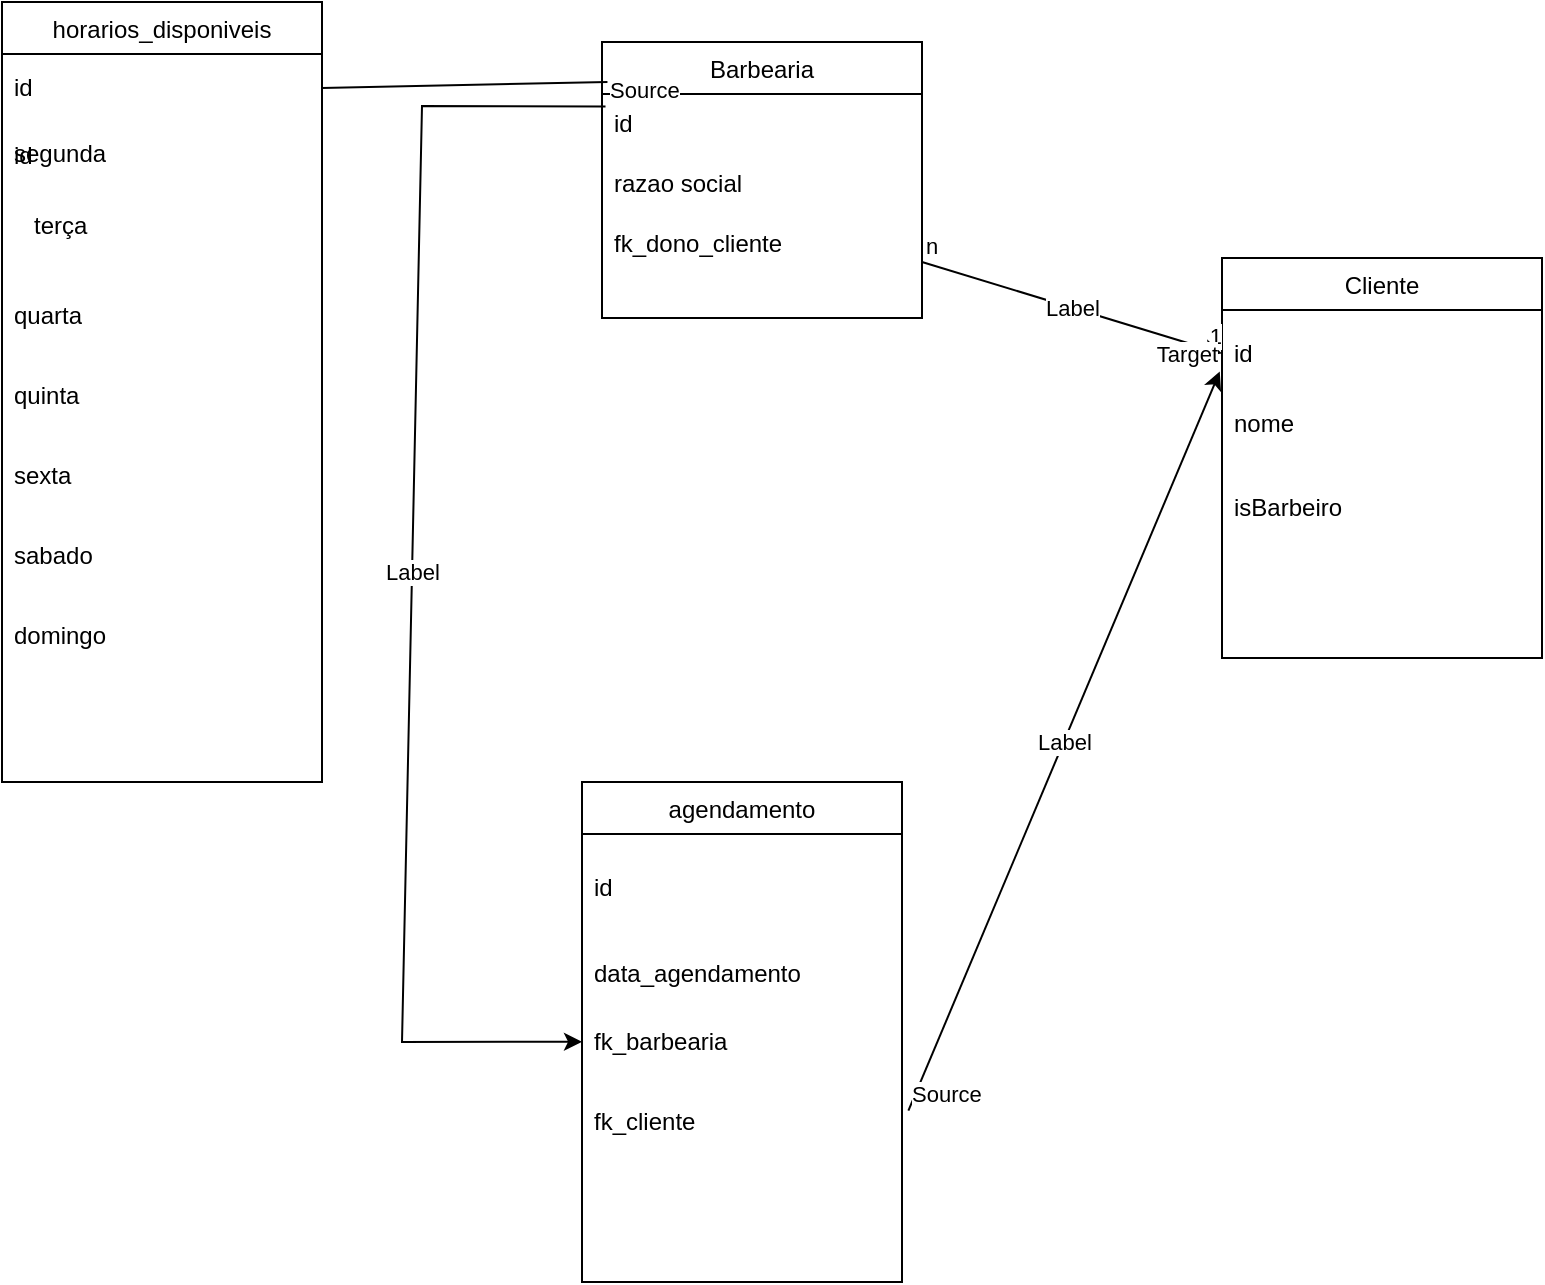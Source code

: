 <mxfile version="21.2.9" type="github">
  <diagram id="C5RBs43oDa-KdzZeNtuy" name="Page-1">
    <mxGraphModel dx="1927" dy="619" grid="1" gridSize="10" guides="1" tooltips="1" connect="1" arrows="1" fold="1" page="1" pageScale="1" pageWidth="827" pageHeight="1169" math="0" shadow="0">
      <root>
        <mxCell id="WIyWlLk6GJQsqaUBKTNV-0" />
        <mxCell id="WIyWlLk6GJQsqaUBKTNV-1" parent="WIyWlLk6GJQsqaUBKTNV-0" />
        <mxCell id="pPPM8X4tcIhOZ49RzZgZ-14" value="" style="group" vertex="1" connectable="0" parent="WIyWlLk6GJQsqaUBKTNV-1">
          <mxGeometry x="-150" y="228" width="160" height="200" as="geometry" />
        </mxCell>
        <mxCell id="pPPM8X4tcIhOZ49RzZgZ-5" value="Cliente" style="swimlane;fontStyle=0;align=center;verticalAlign=top;childLayout=stackLayout;horizontal=1;startSize=26;horizontalStack=0;resizeParent=1;resizeLast=0;collapsible=1;marginBottom=0;rounded=0;shadow=0;strokeWidth=1;" vertex="1" parent="pPPM8X4tcIhOZ49RzZgZ-14">
          <mxGeometry width="160" height="200" as="geometry">
            <mxRectangle x="130" y="380" width="160" height="26" as="alternateBounds" />
          </mxGeometry>
        </mxCell>
        <mxCell id="pPPM8X4tcIhOZ49RzZgZ-2" value="id" style="text;strokeColor=none;fillColor=none;align=left;verticalAlign=middle;spacingLeft=4;spacingRight=4;overflow=hidden;points=[[0,0.5],[1,0.5]];portConstraint=eastwest;rotatable=0;whiteSpace=wrap;html=1;" vertex="1" parent="pPPM8X4tcIhOZ49RzZgZ-5">
          <mxGeometry y="26" width="160" height="43.478" as="geometry" />
        </mxCell>
        <mxCell id="pPPM8X4tcIhOZ49RzZgZ-12" value="nome" style="text;strokeColor=none;fillColor=none;align=left;verticalAlign=middle;spacingLeft=4;spacingRight=4;overflow=hidden;points=[[0,0.5],[1,0.5]];portConstraint=eastwest;rotatable=0;whiteSpace=wrap;html=1;" vertex="1" parent="pPPM8X4tcIhOZ49RzZgZ-14">
          <mxGeometry y="69.75" width="160" height="27.25" as="geometry" />
        </mxCell>
        <mxCell id="pPPM8X4tcIhOZ49RzZgZ-13" value="isBarbeiro" style="text;strokeColor=none;fillColor=none;align=left;verticalAlign=middle;spacingLeft=4;spacingRight=4;overflow=hidden;points=[[0,0.5],[1,0.5]];portConstraint=eastwest;rotatable=0;whiteSpace=wrap;html=1;" vertex="1" parent="pPPM8X4tcIhOZ49RzZgZ-14">
          <mxGeometry y="115.72" width="160" height="19.28" as="geometry" />
        </mxCell>
        <mxCell id="pPPM8X4tcIhOZ49RzZgZ-75" value="" style="group" vertex="1" connectable="0" parent="WIyWlLk6GJQsqaUBKTNV-1">
          <mxGeometry x="-760" y="100" width="160" height="390" as="geometry" />
        </mxCell>
        <mxCell id="pPPM8X4tcIhOZ49RzZgZ-76" value="horarios_disponiveis&#xa;&#xa;" style="swimlane;fontStyle=0;align=center;verticalAlign=top;childLayout=stackLayout;horizontal=1;startSize=26;horizontalStack=0;resizeParent=1;resizeLast=0;collapsible=1;marginBottom=0;rounded=0;shadow=0;strokeWidth=1;" vertex="1" parent="pPPM8X4tcIhOZ49RzZgZ-75">
          <mxGeometry width="160" height="390" as="geometry">
            <mxRectangle x="130" y="380" width="160" height="26" as="alternateBounds" />
          </mxGeometry>
        </mxCell>
        <mxCell id="pPPM8X4tcIhOZ49RzZgZ-77" value="id" style="text;strokeColor=none;fillColor=none;align=left;verticalAlign=middle;spacingLeft=4;spacingRight=4;overflow=hidden;points=[[0,0.5],[1,0.5]];portConstraint=eastwest;rotatable=0;whiteSpace=wrap;html=1;" vertex="1" parent="pPPM8X4tcIhOZ49RzZgZ-76">
          <mxGeometry y="26" width="160" height="34" as="geometry" />
        </mxCell>
        <mxCell id="pPPM8X4tcIhOZ49RzZgZ-112" value="id" style="text;strokeColor=none;fillColor=none;align=left;verticalAlign=middle;spacingLeft=4;spacingRight=4;overflow=hidden;points=[[0,0.5],[1,0.5]];portConstraint=eastwest;rotatable=0;whiteSpace=wrap;html=1;" vertex="1" parent="pPPM8X4tcIhOZ49RzZgZ-76">
          <mxGeometry y="60" width="160" height="34" as="geometry" />
        </mxCell>
        <mxCell id="pPPM8X4tcIhOZ49RzZgZ-78" value="segunda" style="text;strokeColor=none;fillColor=none;align=left;verticalAlign=middle;spacingLeft=4;spacingRight=4;overflow=hidden;points=[[0,0.5],[1,0.5]];portConstraint=eastwest;rotatable=0;whiteSpace=wrap;html=1;" vertex="1" parent="pPPM8X4tcIhOZ49RzZgZ-75">
          <mxGeometry y="60.63" width="160" height="30.37" as="geometry" />
        </mxCell>
        <mxCell id="pPPM8X4tcIhOZ49RzZgZ-80" value="terça&lt;span style=&quot;white-space: pre;&quot;&gt;	&lt;/span&gt;" style="text;strokeColor=none;fillColor=none;align=left;verticalAlign=middle;spacingLeft=4;spacingRight=4;overflow=hidden;points=[[0,0.5],[1,0.5]];portConstraint=eastwest;rotatable=0;whiteSpace=wrap;html=1;" vertex="1" parent="WIyWlLk6GJQsqaUBKTNV-1">
          <mxGeometry x="-750" y="196.63" width="160" height="31.37" as="geometry" />
        </mxCell>
        <mxCell id="pPPM8X4tcIhOZ49RzZgZ-81" value="quarta" style="text;strokeColor=none;fillColor=none;align=left;verticalAlign=middle;spacingLeft=4;spacingRight=4;overflow=hidden;points=[[0,0.5],[1,0.5]];portConstraint=eastwest;rotatable=0;whiteSpace=wrap;html=1;" vertex="1" parent="WIyWlLk6GJQsqaUBKTNV-1">
          <mxGeometry x="-760" y="241.63" width="160" height="31.37" as="geometry" />
        </mxCell>
        <mxCell id="pPPM8X4tcIhOZ49RzZgZ-82" value="quinta" style="text;strokeColor=none;fillColor=none;align=left;verticalAlign=middle;spacingLeft=4;spacingRight=4;overflow=hidden;points=[[0,0.5],[1,0.5]];portConstraint=eastwest;rotatable=0;whiteSpace=wrap;html=1;" vertex="1" parent="WIyWlLk6GJQsqaUBKTNV-1">
          <mxGeometry x="-760" y="281.63" width="160" height="31.37" as="geometry" />
        </mxCell>
        <mxCell id="pPPM8X4tcIhOZ49RzZgZ-83" value="sexta" style="text;strokeColor=none;fillColor=none;align=left;verticalAlign=middle;spacingLeft=4;spacingRight=4;overflow=hidden;points=[[0,0.5],[1,0.5]];portConstraint=eastwest;rotatable=0;whiteSpace=wrap;html=1;" vertex="1" parent="WIyWlLk6GJQsqaUBKTNV-1">
          <mxGeometry x="-760" y="321.63" width="160" height="31.37" as="geometry" />
        </mxCell>
        <mxCell id="pPPM8X4tcIhOZ49RzZgZ-84" value="sabado" style="text;strokeColor=none;fillColor=none;align=left;verticalAlign=middle;spacingLeft=4;spacingRight=4;overflow=hidden;points=[[0,0.5],[1,0.5]];portConstraint=eastwest;rotatable=0;whiteSpace=wrap;html=1;" vertex="1" parent="WIyWlLk6GJQsqaUBKTNV-1">
          <mxGeometry x="-760" y="361.63" width="160" height="31.37" as="geometry" />
        </mxCell>
        <mxCell id="pPPM8X4tcIhOZ49RzZgZ-85" value="domingo" style="text;strokeColor=none;fillColor=none;align=left;verticalAlign=middle;spacingLeft=4;spacingRight=4;overflow=hidden;points=[[0,0.5],[1,0.5]];portConstraint=eastwest;rotatable=0;whiteSpace=wrap;html=1;" vertex="1" parent="WIyWlLk6GJQsqaUBKTNV-1">
          <mxGeometry x="-760" y="401.63" width="160" height="31.37" as="geometry" />
        </mxCell>
        <mxCell id="pPPM8X4tcIhOZ49RzZgZ-86" value="" style="group" vertex="1" connectable="0" parent="WIyWlLk6GJQsqaUBKTNV-1">
          <mxGeometry x="-470" y="490" width="160" height="250" as="geometry" />
        </mxCell>
        <mxCell id="pPPM8X4tcIhOZ49RzZgZ-87" value="agendamento" style="swimlane;fontStyle=0;align=center;verticalAlign=top;childLayout=stackLayout;horizontal=1;startSize=26;horizontalStack=0;resizeParent=1;resizeLast=0;collapsible=1;marginBottom=0;rounded=0;shadow=0;strokeWidth=1;" vertex="1" parent="pPPM8X4tcIhOZ49RzZgZ-86">
          <mxGeometry width="160" height="250.0" as="geometry">
            <mxRectangle x="130" y="380" width="160" height="26" as="alternateBounds" />
          </mxGeometry>
        </mxCell>
        <mxCell id="pPPM8X4tcIhOZ49RzZgZ-88" value="id" style="text;strokeColor=none;fillColor=none;align=left;verticalAlign=middle;spacingLeft=4;spacingRight=4;overflow=hidden;points=[[0,0.5],[1,0.5]];portConstraint=eastwest;rotatable=0;whiteSpace=wrap;html=1;" vertex="1" parent="pPPM8X4tcIhOZ49RzZgZ-87">
          <mxGeometry y="26" width="160" height="54.348" as="geometry" />
        </mxCell>
        <mxCell id="pPPM8X4tcIhOZ49RzZgZ-89" value="data_agendamento" style="text;strokeColor=none;fillColor=none;align=left;verticalAlign=middle;spacingLeft=4;spacingRight=4;overflow=hidden;points=[[0,0.5],[1,0.5]];portConstraint=eastwest;rotatable=0;whiteSpace=wrap;html=1;" vertex="1" parent="pPPM8X4tcIhOZ49RzZgZ-87">
          <mxGeometry y="80.348" width="160" height="30.37" as="geometry" />
        </mxCell>
        <mxCell id="pPPM8X4tcIhOZ49RzZgZ-90" value="fk_barbearia" style="text;strokeColor=none;fillColor=none;align=left;verticalAlign=middle;spacingLeft=4;spacingRight=4;overflow=hidden;points=[[0,0.5],[1,0.5]];portConstraint=eastwest;rotatable=0;whiteSpace=wrap;html=1;" vertex="1" parent="pPPM8X4tcIhOZ49RzZgZ-86">
          <mxGeometry y="112.77" width="160" height="34.23" as="geometry" />
        </mxCell>
        <mxCell id="pPPM8X4tcIhOZ49RzZgZ-40" value="" style="group" vertex="1" connectable="0" parent="WIyWlLk6GJQsqaUBKTNV-1">
          <mxGeometry x="-460" y="120" width="160" height="138" as="geometry" />
        </mxCell>
        <mxCell id="pPPM8X4tcIhOZ49RzZgZ-41" value="Barbearia" style="swimlane;fontStyle=0;align=center;verticalAlign=top;childLayout=stackLayout;horizontal=1;startSize=26;horizontalStack=0;resizeParent=1;resizeLast=0;collapsible=1;marginBottom=0;rounded=0;shadow=0;strokeWidth=1;" vertex="1" parent="pPPM8X4tcIhOZ49RzZgZ-40">
          <mxGeometry width="160" height="138" as="geometry">
            <mxRectangle x="130" y="380" width="160" height="26" as="alternateBounds" />
          </mxGeometry>
        </mxCell>
        <mxCell id="pPPM8X4tcIhOZ49RzZgZ-42" value="id" style="text;strokeColor=none;fillColor=none;align=left;verticalAlign=middle;spacingLeft=4;spacingRight=4;overflow=hidden;points=[[0,0.5],[1,0.5]];portConstraint=eastwest;rotatable=0;whiteSpace=wrap;html=1;" vertex="1" parent="pPPM8X4tcIhOZ49RzZgZ-41">
          <mxGeometry y="26" width="160" height="30" as="geometry" />
        </mxCell>
        <mxCell id="pPPM8X4tcIhOZ49RzZgZ-43" value="razao social" style="text;strokeColor=none;fillColor=none;align=left;verticalAlign=middle;spacingLeft=4;spacingRight=4;overflow=hidden;points=[[0,0.5],[1,0.5]];portConstraint=eastwest;rotatable=0;whiteSpace=wrap;html=1;" vertex="1" parent="pPPM8X4tcIhOZ49RzZgZ-41">
          <mxGeometry y="56" width="160" height="30" as="geometry" />
        </mxCell>
        <mxCell id="pPPM8X4tcIhOZ49RzZgZ-72" value="fk_dono_cliente" style="text;strokeColor=none;fillColor=none;align=left;verticalAlign=middle;spacingLeft=4;spacingRight=4;overflow=hidden;points=[[0,0.5],[1,0.5]];portConstraint=eastwest;rotatable=0;whiteSpace=wrap;html=1;" vertex="1" parent="pPPM8X4tcIhOZ49RzZgZ-41">
          <mxGeometry y="86" width="160" height="30" as="geometry" />
        </mxCell>
        <mxCell id="pPPM8X4tcIhOZ49RzZgZ-97" value="" style="endArrow=classic;html=1;rounded=0;exitX=1;exitY=0.8;exitDx=0;exitDy=0;exitPerimeter=0;entryX=0;entryY=0.5;entryDx=0;entryDy=0;" edge="1" parent="WIyWlLk6GJQsqaUBKTNV-1" source="pPPM8X4tcIhOZ49RzZgZ-72" target="pPPM8X4tcIhOZ49RzZgZ-2">
          <mxGeometry relative="1" as="geometry">
            <mxPoint x="-250" y="180" as="sourcePoint" />
            <mxPoint x="-90" y="180" as="targetPoint" />
          </mxGeometry>
        </mxCell>
        <mxCell id="pPPM8X4tcIhOZ49RzZgZ-98" value="Label" style="edgeLabel;resizable=0;html=1;align=center;verticalAlign=middle;" connectable="0" vertex="1" parent="pPPM8X4tcIhOZ49RzZgZ-97">
          <mxGeometry relative="1" as="geometry" />
        </mxCell>
        <mxCell id="pPPM8X4tcIhOZ49RzZgZ-99" value="n" style="edgeLabel;resizable=0;html=1;align=left;verticalAlign=bottom;" connectable="0" vertex="1" parent="pPPM8X4tcIhOZ49RzZgZ-97">
          <mxGeometry x="-1" relative="1" as="geometry" />
        </mxCell>
        <mxCell id="pPPM8X4tcIhOZ49RzZgZ-100" value="1" style="edgeLabel;resizable=0;html=1;align=right;verticalAlign=bottom;" connectable="0" vertex="1" parent="pPPM8X4tcIhOZ49RzZgZ-97">
          <mxGeometry x="1" relative="1" as="geometry" />
        </mxCell>
        <mxCell id="pPPM8X4tcIhOZ49RzZgZ-101" value="fk_cliente" style="text;strokeColor=none;fillColor=none;align=left;verticalAlign=middle;spacingLeft=4;spacingRight=4;overflow=hidden;points=[[0,0.5],[1,0.5]];portConstraint=eastwest;rotatable=0;whiteSpace=wrap;html=1;" vertex="1" parent="WIyWlLk6GJQsqaUBKTNV-1">
          <mxGeometry x="-470" y="642.77" width="160" height="34.23" as="geometry" />
        </mxCell>
        <mxCell id="pPPM8X4tcIhOZ49RzZgZ-104" value="" style="endArrow=classic;html=1;rounded=0;exitX=1.02;exitY=0.338;exitDx=0;exitDy=0;exitPerimeter=0;entryX=-0.007;entryY=0.708;entryDx=0;entryDy=0;entryPerimeter=0;" edge="1" parent="WIyWlLk6GJQsqaUBKTNV-1" source="pPPM8X4tcIhOZ49RzZgZ-101" target="pPPM8X4tcIhOZ49RzZgZ-2">
          <mxGeometry relative="1" as="geometry">
            <mxPoint x="-330" y="450" as="sourcePoint" />
            <mxPoint x="-170" y="450" as="targetPoint" />
          </mxGeometry>
        </mxCell>
        <mxCell id="pPPM8X4tcIhOZ49RzZgZ-105" value="Label" style="edgeLabel;resizable=0;html=1;align=center;verticalAlign=middle;" connectable="0" vertex="1" parent="pPPM8X4tcIhOZ49RzZgZ-104">
          <mxGeometry relative="1" as="geometry" />
        </mxCell>
        <mxCell id="pPPM8X4tcIhOZ49RzZgZ-106" value="Source" style="edgeLabel;resizable=0;html=1;align=left;verticalAlign=bottom;" connectable="0" vertex="1" parent="pPPM8X4tcIhOZ49RzZgZ-104">
          <mxGeometry x="-1" relative="1" as="geometry" />
        </mxCell>
        <mxCell id="pPPM8X4tcIhOZ49RzZgZ-107" value="Target" style="edgeLabel;resizable=0;html=1;align=right;verticalAlign=bottom;" connectable="0" vertex="1" parent="pPPM8X4tcIhOZ49RzZgZ-104">
          <mxGeometry x="1" relative="1" as="geometry" />
        </mxCell>
        <mxCell id="pPPM8X4tcIhOZ49RzZgZ-116" value="" style="endArrow=none;html=1;rounded=0;entryX=0.017;entryY=0.145;entryDx=0;entryDy=0;entryPerimeter=0;exitX=1;exitY=0.5;exitDx=0;exitDy=0;" edge="1" parent="WIyWlLk6GJQsqaUBKTNV-1" source="pPPM8X4tcIhOZ49RzZgZ-77" target="pPPM8X4tcIhOZ49RzZgZ-41">
          <mxGeometry width="50" height="50" relative="1" as="geometry">
            <mxPoint x="-580" y="155" as="sourcePoint" />
            <mxPoint x="-530" y="105" as="targetPoint" />
          </mxGeometry>
        </mxCell>
        <mxCell id="pPPM8X4tcIhOZ49RzZgZ-117" value="" style="endArrow=classic;html=1;rounded=0;entryX=0;entryY=0.5;entryDx=0;entryDy=0;exitX=0.011;exitY=0.208;exitDx=0;exitDy=0;exitPerimeter=0;" edge="1" parent="WIyWlLk6GJQsqaUBKTNV-1" source="pPPM8X4tcIhOZ49RzZgZ-42" target="pPPM8X4tcIhOZ49RzZgZ-90">
          <mxGeometry relative="1" as="geometry">
            <mxPoint x="-450" y="336.69" as="sourcePoint" />
            <mxPoint x="-290" y="336.69" as="targetPoint" />
            <Array as="points">
              <mxPoint x="-550" y="152" />
              <mxPoint x="-560" y="620" />
            </Array>
          </mxGeometry>
        </mxCell>
        <mxCell id="pPPM8X4tcIhOZ49RzZgZ-118" value="Label" style="edgeLabel;resizable=0;html=1;align=center;verticalAlign=middle;" connectable="0" vertex="1" parent="pPPM8X4tcIhOZ49RzZgZ-117">
          <mxGeometry relative="1" as="geometry" />
        </mxCell>
        <mxCell id="pPPM8X4tcIhOZ49RzZgZ-119" value="Source" style="edgeLabel;resizable=0;html=1;align=left;verticalAlign=bottom;" connectable="0" vertex="1" parent="pPPM8X4tcIhOZ49RzZgZ-117">
          <mxGeometry x="-1" relative="1" as="geometry" />
        </mxCell>
      </root>
    </mxGraphModel>
  </diagram>
</mxfile>
